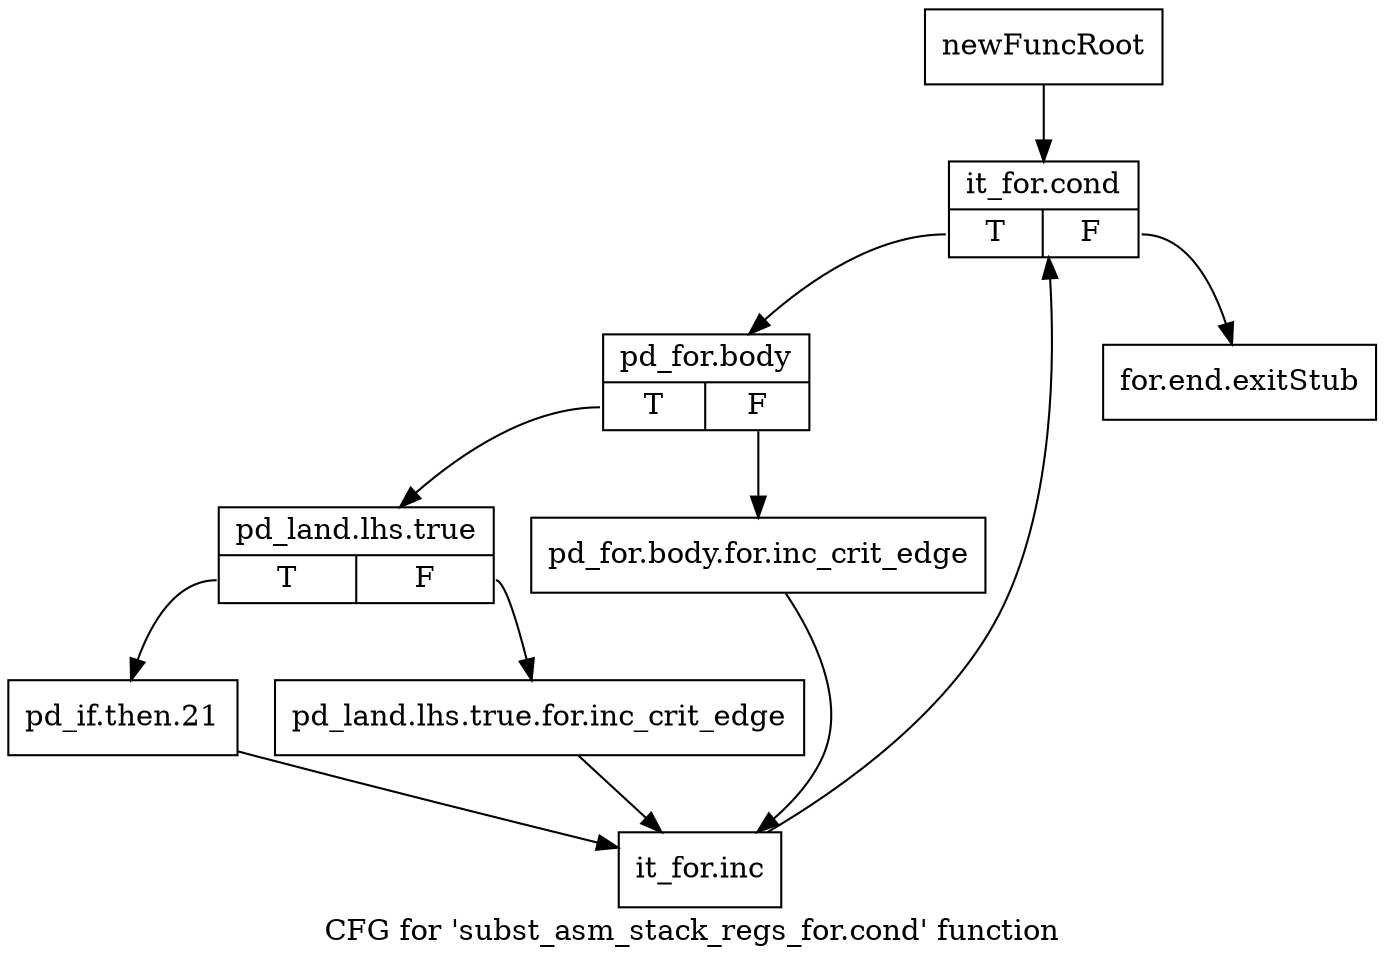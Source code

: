 digraph "CFG for 'subst_asm_stack_regs_for.cond' function" {
	label="CFG for 'subst_asm_stack_regs_for.cond' function";

	Node0xb92f8f0 [shape=record,label="{newFuncRoot}"];
	Node0xb92f8f0 -> Node0xb92f990;
	Node0xb92f940 [shape=record,label="{for.end.exitStub}"];
	Node0xb92f990 [shape=record,label="{it_for.cond|{<s0>T|<s1>F}}"];
	Node0xb92f990:s0 -> Node0xb92f9e0;
	Node0xb92f990:s1 -> Node0xb92f940;
	Node0xb92f9e0 [shape=record,label="{pd_for.body|{<s0>T|<s1>F}}"];
	Node0xb92f9e0:s0 -> Node0xb92fa80;
	Node0xb92f9e0:s1 -> Node0xb92fa30;
	Node0xb92fa30 [shape=record,label="{pd_for.body.for.inc_crit_edge}"];
	Node0xb92fa30 -> Node0xb92fb70;
	Node0xb92fa80 [shape=record,label="{pd_land.lhs.true|{<s0>T|<s1>F}}"];
	Node0xb92fa80:s0 -> Node0xb92fb20;
	Node0xb92fa80:s1 -> Node0xb92fad0;
	Node0xb92fad0 [shape=record,label="{pd_land.lhs.true.for.inc_crit_edge}"];
	Node0xb92fad0 -> Node0xb92fb70;
	Node0xb92fb20 [shape=record,label="{pd_if.then.21}"];
	Node0xb92fb20 -> Node0xb92fb70;
	Node0xb92fb70 [shape=record,label="{it_for.inc}"];
	Node0xb92fb70 -> Node0xb92f990;
}

